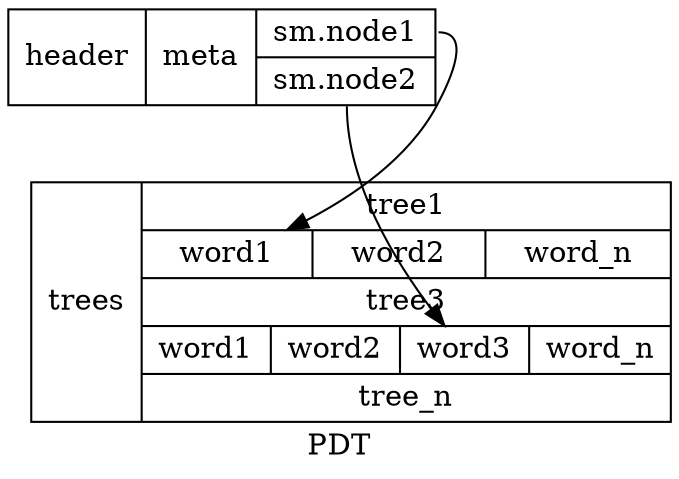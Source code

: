 digraph structs {
    label = "PDT";
    node [shape=record];
	subgraph sdata {
            rankdir=LR;
            sdata [label="header|<meta> meta|{<sm1> sm.node1|<sm2> sm.node2}"];
            label="s-data";
        }
	subgraph mdata {
        mdata [label="trees|{tree1| {<w1> word1|word2|word_n}| tree3| {word1|word2|<w3> word3|word_n}|tree_n}"];
        label = "mdata";
        }
	sdata:sm1 -> mdata:w1;
	sdata:sm2 -> mdata:w3;
}
